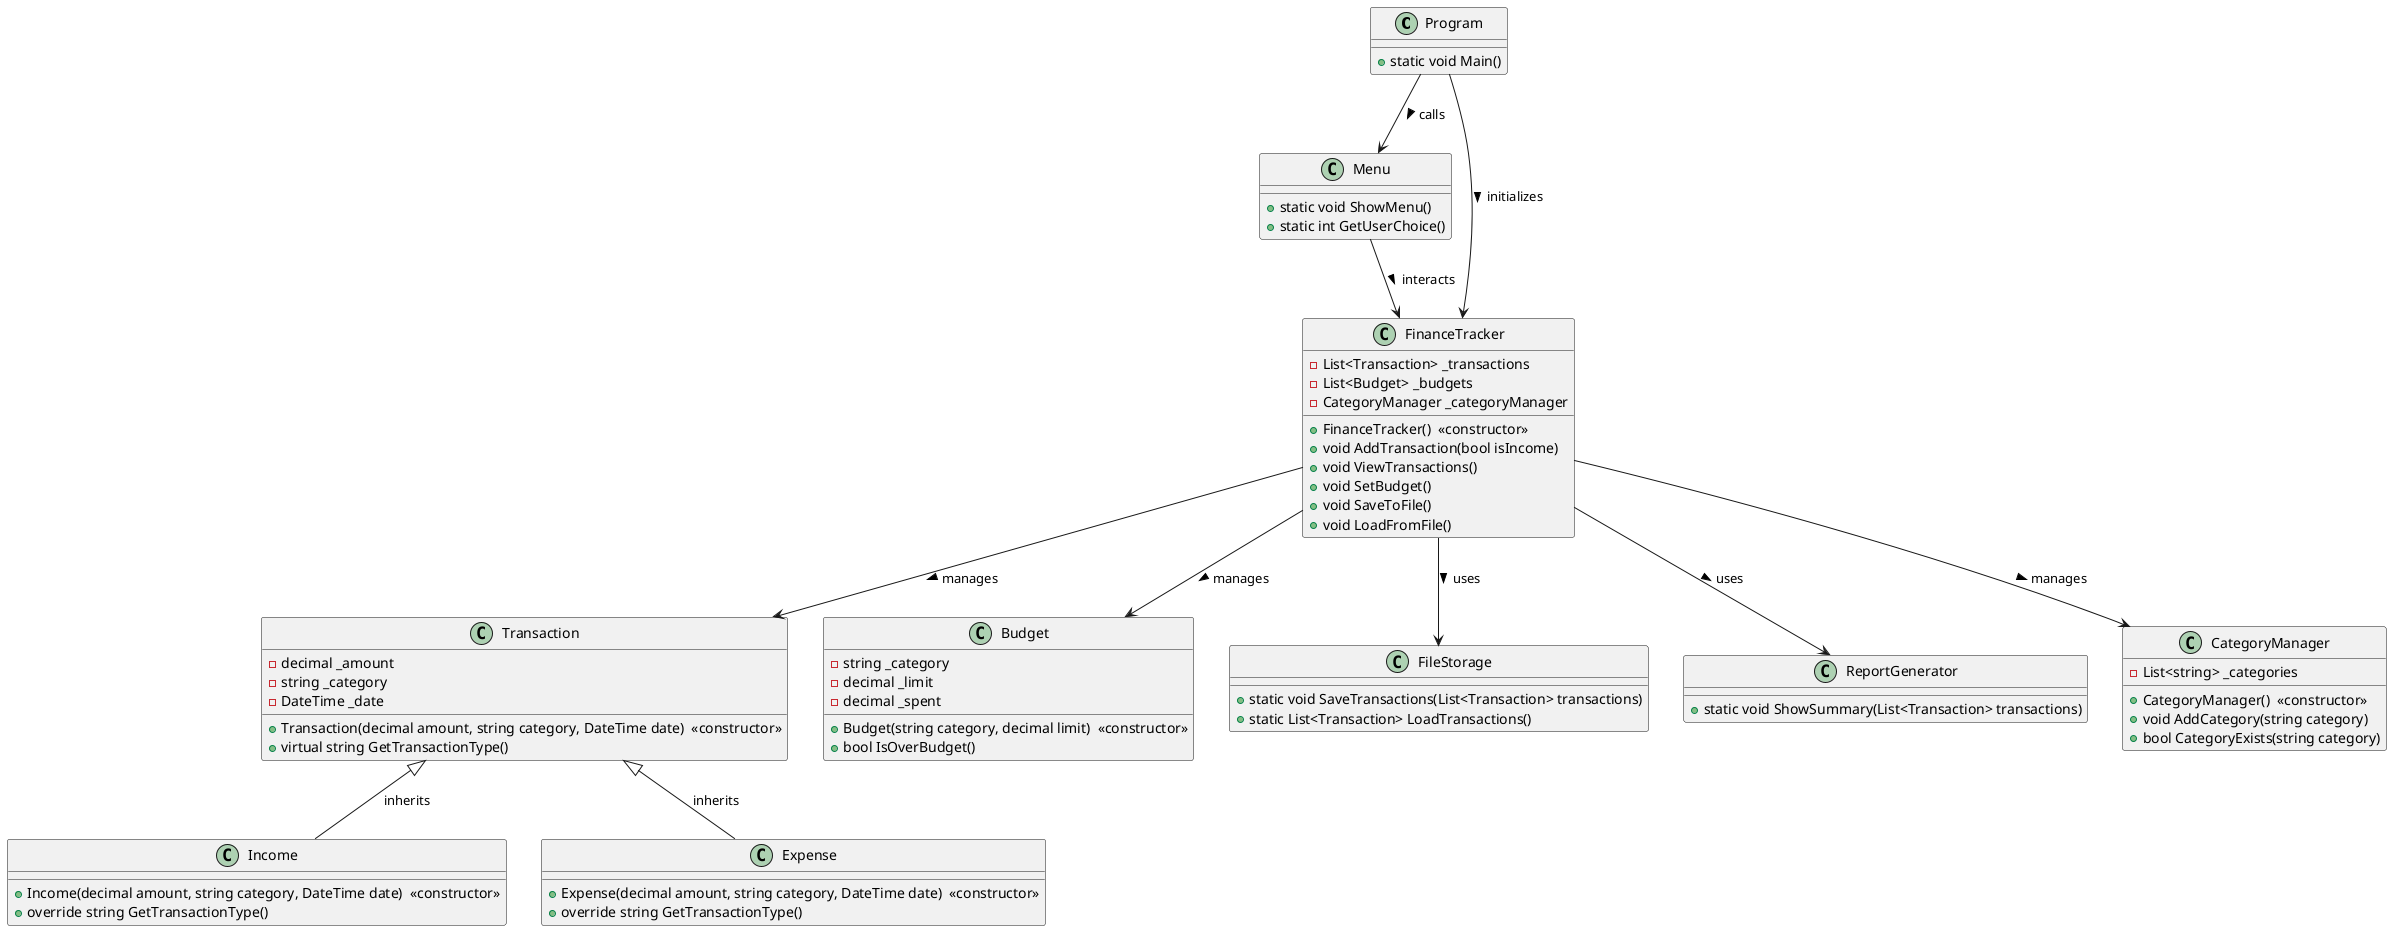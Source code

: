 @startuml final
class Program {
    + static void Main()
}

class Menu {
    + static void ShowMenu()
    + static int GetUserChoice()
}

class FinanceTracker {
    - List<Transaction> _transactions
    - List<Budget> _budgets
    - CategoryManager _categoryManager
    + FinanceTracker()  <<constructor>>
    + void AddTransaction(bool isIncome)
    + void ViewTransactions()
    + void SetBudget()
    + void SaveToFile()
    + void LoadFromFile()
}

class Transaction {
    - decimal _amount
    - string _category
    - DateTime _date
    + Transaction(decimal amount, string category, DateTime date)  <<constructor>>
    + virtual string GetTransactionType()
}

class Income {
    + Income(decimal amount, string category, DateTime date)  <<constructor>>
    + override string GetTransactionType()
}

class Expense {
    + Expense(decimal amount, string category, DateTime date)  <<constructor>>
    + override string GetTransactionType()
}

class Budget {
    - string _category
    - decimal _limit
    - decimal _spent
    + Budget(string category, decimal limit)  <<constructor>>
    + bool IsOverBudget()
}

class FileStorage {
    + static void SaveTransactions(List<Transaction> transactions)
    + static List<Transaction> LoadTransactions()
}

class ReportGenerator {
    + static void ShowSummary(List<Transaction> transactions)
}

class CategoryManager {
    - List<string> _categories
    + CategoryManager()  <<constructor>>
    + void AddCategory(string category)
    + bool CategoryExists(string category)
}

Program --> FinanceTracker : initializes >
Program --> Menu : calls >
Menu --> FinanceTracker : interacts >
FinanceTracker --> Transaction : manages >
FinanceTracker --> Budget : manages >
FinanceTracker --> FileStorage : uses >
FinanceTracker --> ReportGenerator : uses >
FinanceTracker --> CategoryManager : manages >
Transaction <|-- Income : inherits
Transaction <|-- Expense : inherits
@enduml
